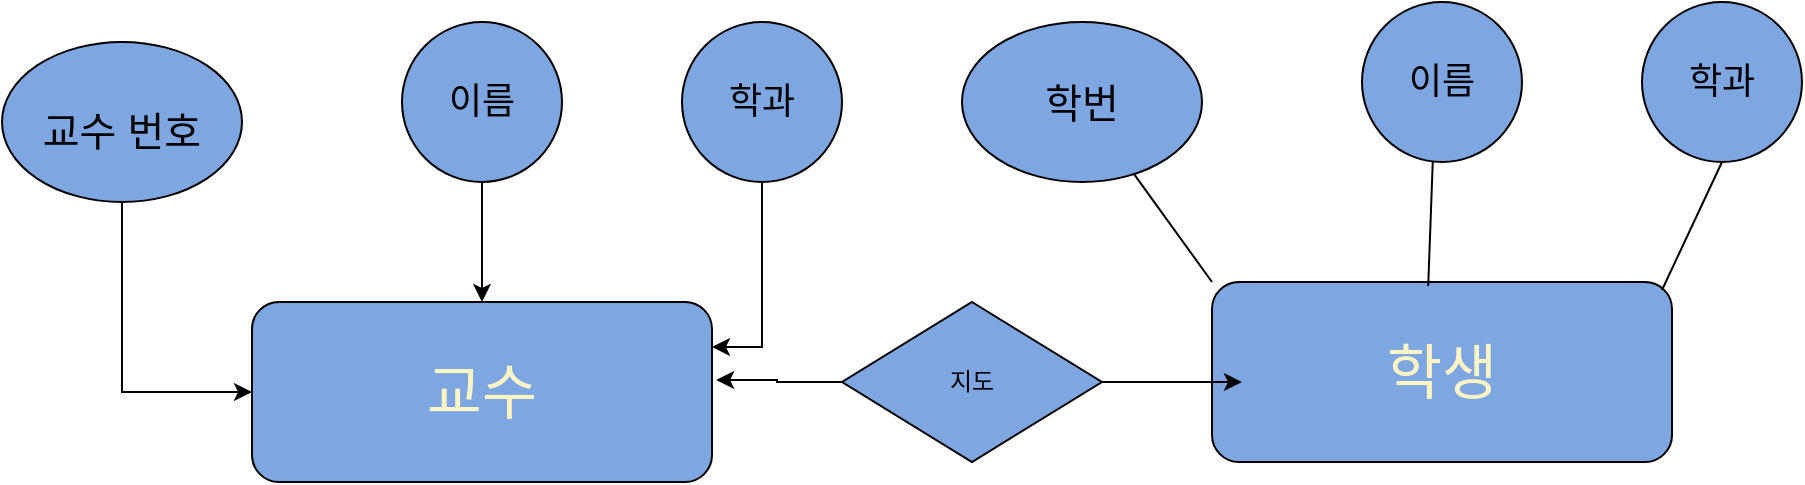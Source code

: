 <mxfile version="14.4.8" type="github"><diagram id="EVi0bnTHQeL29orYOwMS" name="Page-1"><mxGraphModel dx="1422" dy="705" grid="1" gridSize="10" guides="1" tooltips="1" connect="1" arrows="1" fold="1" page="1" pageScale="1" pageWidth="827" pageHeight="1169" math="0" shadow="0"><root><mxCell id="0"/><mxCell id="1" parent="0"/><mxCell id="NKVuOpV8bZDL1S9rBEGV-30" style="edgeStyle=orthogonalEdgeStyle;rounded=0;orthogonalLoop=1;jettySize=auto;html=1;exitX=0.5;exitY=1;exitDx=0;exitDy=0;entryX=0;entryY=0.5;entryDx=0;entryDy=0;" edge="1" parent="1" source="NKVuOpV8bZDL1S9rBEGV-1" target="NKVuOpV8bZDL1S9rBEGV-4"><mxGeometry relative="1" as="geometry"/></mxCell><mxCell id="NKVuOpV8bZDL1S9rBEGV-1" value="&lt;font style=&quot;font-size: 20px ; line-height: 10%&quot;&gt;&amp;nbsp;&lt;br&gt;&lt;font style=&quot;vertical-align: inherit ; font-size: 20px&quot;&gt;&lt;font style=&quot;vertical-align: inherit ; font-size: 20px&quot;&gt;&lt;font style=&quot;vertical-align: inherit ; font-size: 20px&quot;&gt;&lt;font style=&quot;vertical-align: inherit ; font-size: 20px&quot;&gt;교수 번호&lt;/font&gt;&lt;/font&gt;&lt;/font&gt;&lt;/font&gt;&lt;/font&gt;" style="ellipse;whiteSpace=wrap;html=1;fillColor=#7EA6E0;" vertex="1" parent="1"><mxGeometry x="100" y="50" width="120" height="80" as="geometry"/></mxCell><mxCell id="NKVuOpV8bZDL1S9rBEGV-21" style="edgeStyle=orthogonalEdgeStyle;rounded=0;orthogonalLoop=1;jettySize=auto;html=1;" edge="1" parent="1" source="NKVuOpV8bZDL1S9rBEGV-2" target="NKVuOpV8bZDL1S9rBEGV-4"><mxGeometry relative="1" as="geometry"/></mxCell><mxCell id="NKVuOpV8bZDL1S9rBEGV-2" value="&lt;font style=&quot;vertical-align: inherit&quot;&gt;&lt;font style=&quot;vertical-align: inherit&quot;&gt;&lt;font style=&quot;vertical-align: inherit&quot;&gt;&lt;font style=&quot;vertical-align: inherit&quot;&gt;&lt;font style=&quot;vertical-align: inherit ; font-size: 18px&quot;&gt;&lt;font style=&quot;vertical-align: inherit ; line-height: 0% ; font-size: 18px&quot;&gt;&lt;font style=&quot;vertical-align: inherit ; font-size: 18px&quot;&gt;&lt;font style=&quot;vertical-align: inherit ; font-size: 18px&quot;&gt;이름&lt;/font&gt;&lt;/font&gt;&lt;/font&gt;&lt;/font&gt;&lt;/font&gt;&lt;/font&gt;&lt;/font&gt;&lt;/font&gt;" style="ellipse;whiteSpace=wrap;html=1;aspect=fixed;fillColor=#7EA6E0;" vertex="1" parent="1"><mxGeometry x="300" y="40" width="80" height="80" as="geometry"/></mxCell><mxCell id="NKVuOpV8bZDL1S9rBEGV-31" style="edgeStyle=orthogonalEdgeStyle;rounded=0;orthogonalLoop=1;jettySize=auto;html=1;exitX=0.5;exitY=1;exitDx=0;exitDy=0;entryX=1;entryY=0.25;entryDx=0;entryDy=0;" edge="1" parent="1" source="NKVuOpV8bZDL1S9rBEGV-3" target="NKVuOpV8bZDL1S9rBEGV-4"><mxGeometry relative="1" as="geometry"/></mxCell><mxCell id="NKVuOpV8bZDL1S9rBEGV-3" value="&lt;font style=&quot;vertical-align: inherit ; font-size: 18px&quot;&gt;&lt;font style=&quot;vertical-align: inherit ; font-size: 18px ; line-height: 50%&quot;&gt;&lt;font style=&quot;vertical-align: inherit ; font-size: 18px&quot;&gt;&lt;font style=&quot;vertical-align: inherit ; font-size: 18px&quot;&gt;학과&lt;/font&gt;&lt;/font&gt;&lt;/font&gt;&lt;/font&gt;" style="ellipse;whiteSpace=wrap;html=1;aspect=fixed;fillColor=#7EA6E0;" vertex="1" parent="1"><mxGeometry x="440" y="40" width="80" height="80" as="geometry"/></mxCell><mxCell id="NKVuOpV8bZDL1S9rBEGV-4" value="&lt;font style=&quot;vertical-align: inherit&quot;&gt;&lt;font style=&quot;vertical-align: inherit&quot;&gt;&lt;font style=&quot;vertical-align: inherit ; font-size: 30px&quot;&gt;&lt;font style=&quot;vertical-align: inherit ; font-size: 30px&quot;&gt;&lt;font style=&quot;vertical-align: inherit ; font-size: 30px&quot;&gt;&lt;font color=&quot;#fff4c3&quot; style=&quot;vertical-align: inherit ; font-size: 30px&quot;&gt;교수&lt;/font&gt;&lt;/font&gt;&lt;/font&gt;&lt;/font&gt;&lt;/font&gt;&lt;/font&gt;" style="rounded=1;whiteSpace=wrap;html=1;fillColor=#7EA6E0;" vertex="1" parent="1"><mxGeometry x="225" y="180" width="230" height="90" as="geometry"/></mxCell><mxCell id="NKVuOpV8bZDL1S9rBEGV-14" value="&lt;span style=&quot;font-size: 20px&quot;&gt;학번&lt;/span&gt;" style="ellipse;whiteSpace=wrap;html=1;fillColor=#7EA6E0;" vertex="1" parent="1"><mxGeometry x="580" y="40" width="120" height="80" as="geometry"/></mxCell><mxCell id="NKVuOpV8bZDL1S9rBEGV-15" value="&lt;font style=&quot;vertical-align: inherit&quot;&gt;&lt;font style=&quot;vertical-align: inherit&quot;&gt;&lt;font style=&quot;vertical-align: inherit&quot;&gt;&lt;font style=&quot;vertical-align: inherit&quot;&gt;&lt;font style=&quot;vertical-align: inherit ; font-size: 18px&quot;&gt;&lt;font style=&quot;vertical-align: inherit ; line-height: 0% ; font-size: 18px&quot;&gt;&lt;font style=&quot;vertical-align: inherit ; font-size: 18px&quot;&gt;&lt;font style=&quot;vertical-align: inherit ; font-size: 18px&quot;&gt;이름&lt;/font&gt;&lt;/font&gt;&lt;/font&gt;&lt;/font&gt;&lt;/font&gt;&lt;/font&gt;&lt;/font&gt;&lt;/font&gt;" style="ellipse;whiteSpace=wrap;html=1;aspect=fixed;fillColor=#7EA6E0;" vertex="1" parent="1"><mxGeometry x="780" y="30" width="80" height="80" as="geometry"/></mxCell><mxCell id="NKVuOpV8bZDL1S9rBEGV-16" value="&lt;span style=&quot;font-size: 18px&quot;&gt;학과&lt;/span&gt;" style="ellipse;whiteSpace=wrap;html=1;aspect=fixed;fillColor=#7EA6E0;" vertex="1" parent="1"><mxGeometry x="920" y="30" width="80" height="80" as="geometry"/></mxCell><mxCell id="NKVuOpV8bZDL1S9rBEGV-17" value="&lt;font color=&quot;#fff4c3&quot;&gt;&lt;span style=&quot;font-size: 30px&quot;&gt;학생&lt;/span&gt;&lt;/font&gt;" style="rounded=1;whiteSpace=wrap;html=1;fillColor=#7EA6E0;" vertex="1" parent="1"><mxGeometry x="705" y="170" width="230" height="90" as="geometry"/></mxCell><mxCell id="NKVuOpV8bZDL1S9rBEGV-18" value="" style="endArrow=none;html=1;exitX=0;exitY=0;exitDx=0;exitDy=0;" edge="1" parent="1" source="NKVuOpV8bZDL1S9rBEGV-17" target="NKVuOpV8bZDL1S9rBEGV-14"><mxGeometry width="50" height="50" relative="1" as="geometry"><mxPoint x="670" y="170" as="sourcePoint"/><mxPoint x="720" y="120" as="targetPoint"/></mxGeometry></mxCell><mxCell id="NKVuOpV8bZDL1S9rBEGV-19" value="" style="endArrow=none;html=1;" edge="1" parent="1"><mxGeometry width="50" height="50" relative="1" as="geometry"><mxPoint x="930" y="174" as="sourcePoint"/><mxPoint x="960.003" y="109.997" as="targetPoint"/><Array as="points"/></mxGeometry></mxCell><mxCell id="NKVuOpV8bZDL1S9rBEGV-20" value="" style="endArrow=none;html=1;exitX=0.47;exitY=0.022;exitDx=0;exitDy=0;exitPerimeter=0;" edge="1" parent="1" source="NKVuOpV8bZDL1S9rBEGV-17"><mxGeometry width="50" height="50" relative="1" as="geometry"><mxPoint x="815" y="174" as="sourcePoint"/><mxPoint x="815.373" y="109.997" as="targetPoint"/></mxGeometry></mxCell><mxCell id="NKVuOpV8bZDL1S9rBEGV-28" style="edgeStyle=orthogonalEdgeStyle;rounded=0;orthogonalLoop=1;jettySize=auto;html=1;entryX=1.009;entryY=0.433;entryDx=0;entryDy=0;entryPerimeter=0;" edge="1" parent="1" source="NKVuOpV8bZDL1S9rBEGV-27" target="NKVuOpV8bZDL1S9rBEGV-4"><mxGeometry relative="1" as="geometry"/></mxCell><mxCell id="NKVuOpV8bZDL1S9rBEGV-29" style="edgeStyle=orthogonalEdgeStyle;rounded=0;orthogonalLoop=1;jettySize=auto;html=1;entryX=0.065;entryY=0.556;entryDx=0;entryDy=0;entryPerimeter=0;" edge="1" parent="1" source="NKVuOpV8bZDL1S9rBEGV-27" target="NKVuOpV8bZDL1S9rBEGV-17"><mxGeometry relative="1" as="geometry"/></mxCell><mxCell id="NKVuOpV8bZDL1S9rBEGV-27" value="지도" style="rhombus;whiteSpace=wrap;html=1;fillColor=#7EA6E0;" vertex="1" parent="1"><mxGeometry x="520" y="180" width="130" height="80" as="geometry"/></mxCell></root></mxGraphModel></diagram></mxfile>